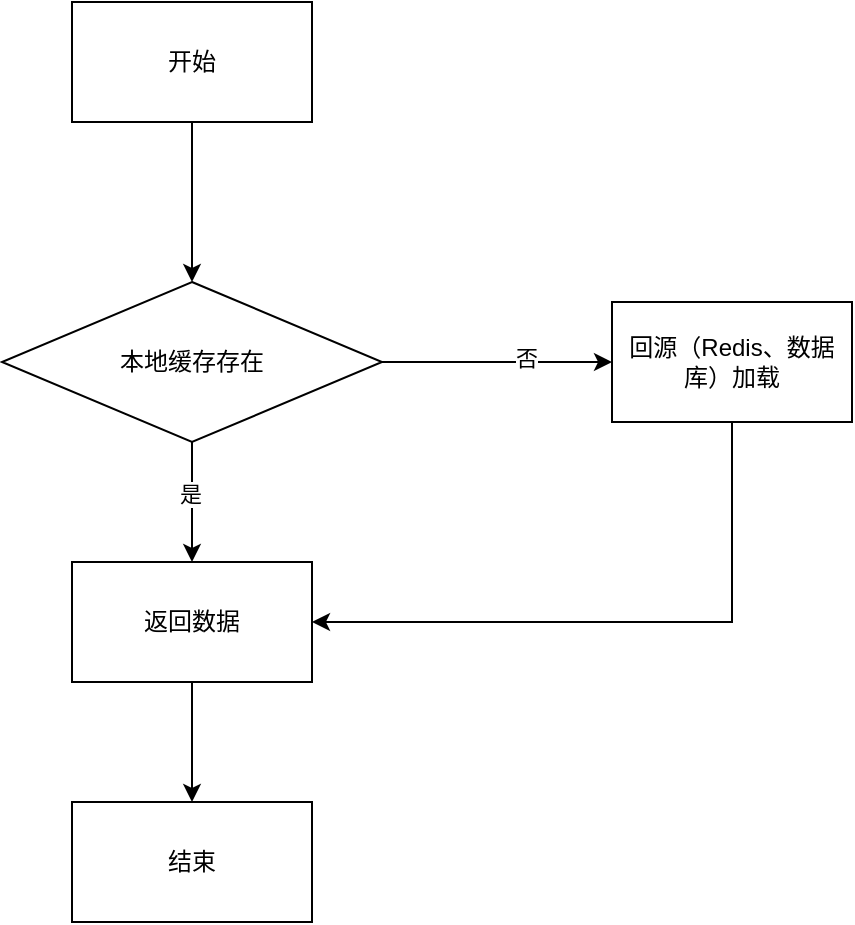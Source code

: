 <mxfile version="20.2.0" type="github">
  <diagram id="fslTk4-3Y_Ea6swXW31U" name="第 1 页">
    <mxGraphModel dx="1426" dy="769" grid="1" gridSize="10" guides="1" tooltips="1" connect="1" arrows="1" fold="1" page="1" pageScale="1" pageWidth="827" pageHeight="1169" math="0" shadow="0">
      <root>
        <mxCell id="0" />
        <mxCell id="1" parent="0" />
        <mxCell id="T20xJPjToy7h1viR-Pm8-3" value="" style="edgeStyle=orthogonalEdgeStyle;rounded=0;orthogonalLoop=1;jettySize=auto;html=1;" edge="1" parent="1" source="T20xJPjToy7h1viR-Pm8-1">
          <mxGeometry relative="1" as="geometry">
            <mxPoint x="380" y="250" as="targetPoint" />
          </mxGeometry>
        </mxCell>
        <mxCell id="T20xJPjToy7h1viR-Pm8-1" value="开始" style="rounded=0;whiteSpace=wrap;html=1;" vertex="1" parent="1">
          <mxGeometry x="320" y="110" width="120" height="60" as="geometry" />
        </mxCell>
        <mxCell id="T20xJPjToy7h1viR-Pm8-7" value="" style="edgeStyle=orthogonalEdgeStyle;rounded=0;orthogonalLoop=1;jettySize=auto;html=1;" edge="1" parent="1" source="T20xJPjToy7h1viR-Pm8-4" target="T20xJPjToy7h1viR-Pm8-6">
          <mxGeometry relative="1" as="geometry" />
        </mxCell>
        <mxCell id="T20xJPjToy7h1viR-Pm8-10" value="是" style="edgeLabel;html=1;align=center;verticalAlign=middle;resizable=0;points=[];" vertex="1" connectable="0" parent="T20xJPjToy7h1viR-Pm8-7">
          <mxGeometry x="-0.133" y="-1" relative="1" as="geometry">
            <mxPoint as="offset" />
          </mxGeometry>
        </mxCell>
        <mxCell id="T20xJPjToy7h1viR-Pm8-12" value="" style="edgeStyle=orthogonalEdgeStyle;rounded=0;orthogonalLoop=1;jettySize=auto;html=1;" edge="1" parent="1" source="T20xJPjToy7h1viR-Pm8-4" target="T20xJPjToy7h1viR-Pm8-11">
          <mxGeometry relative="1" as="geometry" />
        </mxCell>
        <mxCell id="T20xJPjToy7h1viR-Pm8-13" value="否" style="edgeLabel;html=1;align=center;verticalAlign=middle;resizable=0;points=[];" vertex="1" connectable="0" parent="T20xJPjToy7h1viR-Pm8-12">
          <mxGeometry x="0.252" y="2" relative="1" as="geometry">
            <mxPoint as="offset" />
          </mxGeometry>
        </mxCell>
        <mxCell id="T20xJPjToy7h1viR-Pm8-4" value="本地缓存存在" style="rhombus;whiteSpace=wrap;html=1;" vertex="1" parent="1">
          <mxGeometry x="285" y="250" width="190" height="80" as="geometry" />
        </mxCell>
        <mxCell id="T20xJPjToy7h1viR-Pm8-9" value="" style="edgeStyle=orthogonalEdgeStyle;rounded=0;orthogonalLoop=1;jettySize=auto;html=1;" edge="1" parent="1" source="T20xJPjToy7h1viR-Pm8-6" target="T20xJPjToy7h1viR-Pm8-8">
          <mxGeometry relative="1" as="geometry" />
        </mxCell>
        <mxCell id="T20xJPjToy7h1viR-Pm8-6" value="返回数据" style="whiteSpace=wrap;html=1;" vertex="1" parent="1">
          <mxGeometry x="320" y="390" width="120" height="60" as="geometry" />
        </mxCell>
        <mxCell id="T20xJPjToy7h1viR-Pm8-8" value="结束" style="whiteSpace=wrap;html=1;" vertex="1" parent="1">
          <mxGeometry x="320" y="510" width="120" height="60" as="geometry" />
        </mxCell>
        <mxCell id="T20xJPjToy7h1viR-Pm8-14" style="edgeStyle=orthogonalEdgeStyle;rounded=0;orthogonalLoop=1;jettySize=auto;html=1;exitX=0.5;exitY=1;exitDx=0;exitDy=0;entryX=1;entryY=0.5;entryDx=0;entryDy=0;" edge="1" parent="1" source="T20xJPjToy7h1viR-Pm8-11" target="T20xJPjToy7h1viR-Pm8-6">
          <mxGeometry relative="1" as="geometry" />
        </mxCell>
        <mxCell id="T20xJPjToy7h1viR-Pm8-11" value="回源（Redis、数据库）加载" style="whiteSpace=wrap;html=1;" vertex="1" parent="1">
          <mxGeometry x="590" y="260" width="120" height="60" as="geometry" />
        </mxCell>
      </root>
    </mxGraphModel>
  </diagram>
</mxfile>
